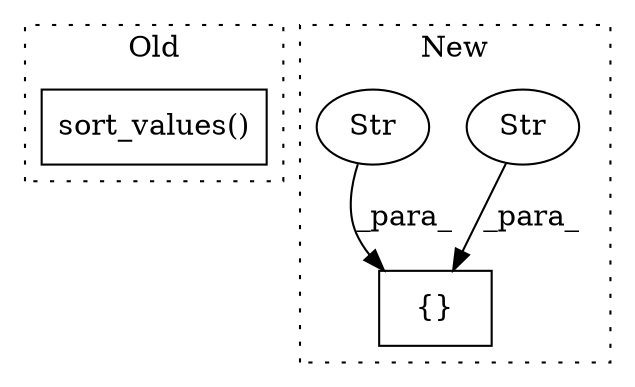digraph G {
subgraph cluster0 {
1 [label="sort_values()" a="75" s="5711,5808" l="87,1" shape="box"];
label = "Old";
style="dotted";
}
subgraph cluster1 {
2 [label="{}" a="59" s="5935,5955" l="1,0" shape="box"];
3 [label="Str" a="66" s="5943" l="5" shape="ellipse"];
4 [label="Str" a="66" s="5936" l="5" shape="ellipse"];
label = "New";
style="dotted";
}
3 -> 2 [label="_para_"];
4 -> 2 [label="_para_"];
}